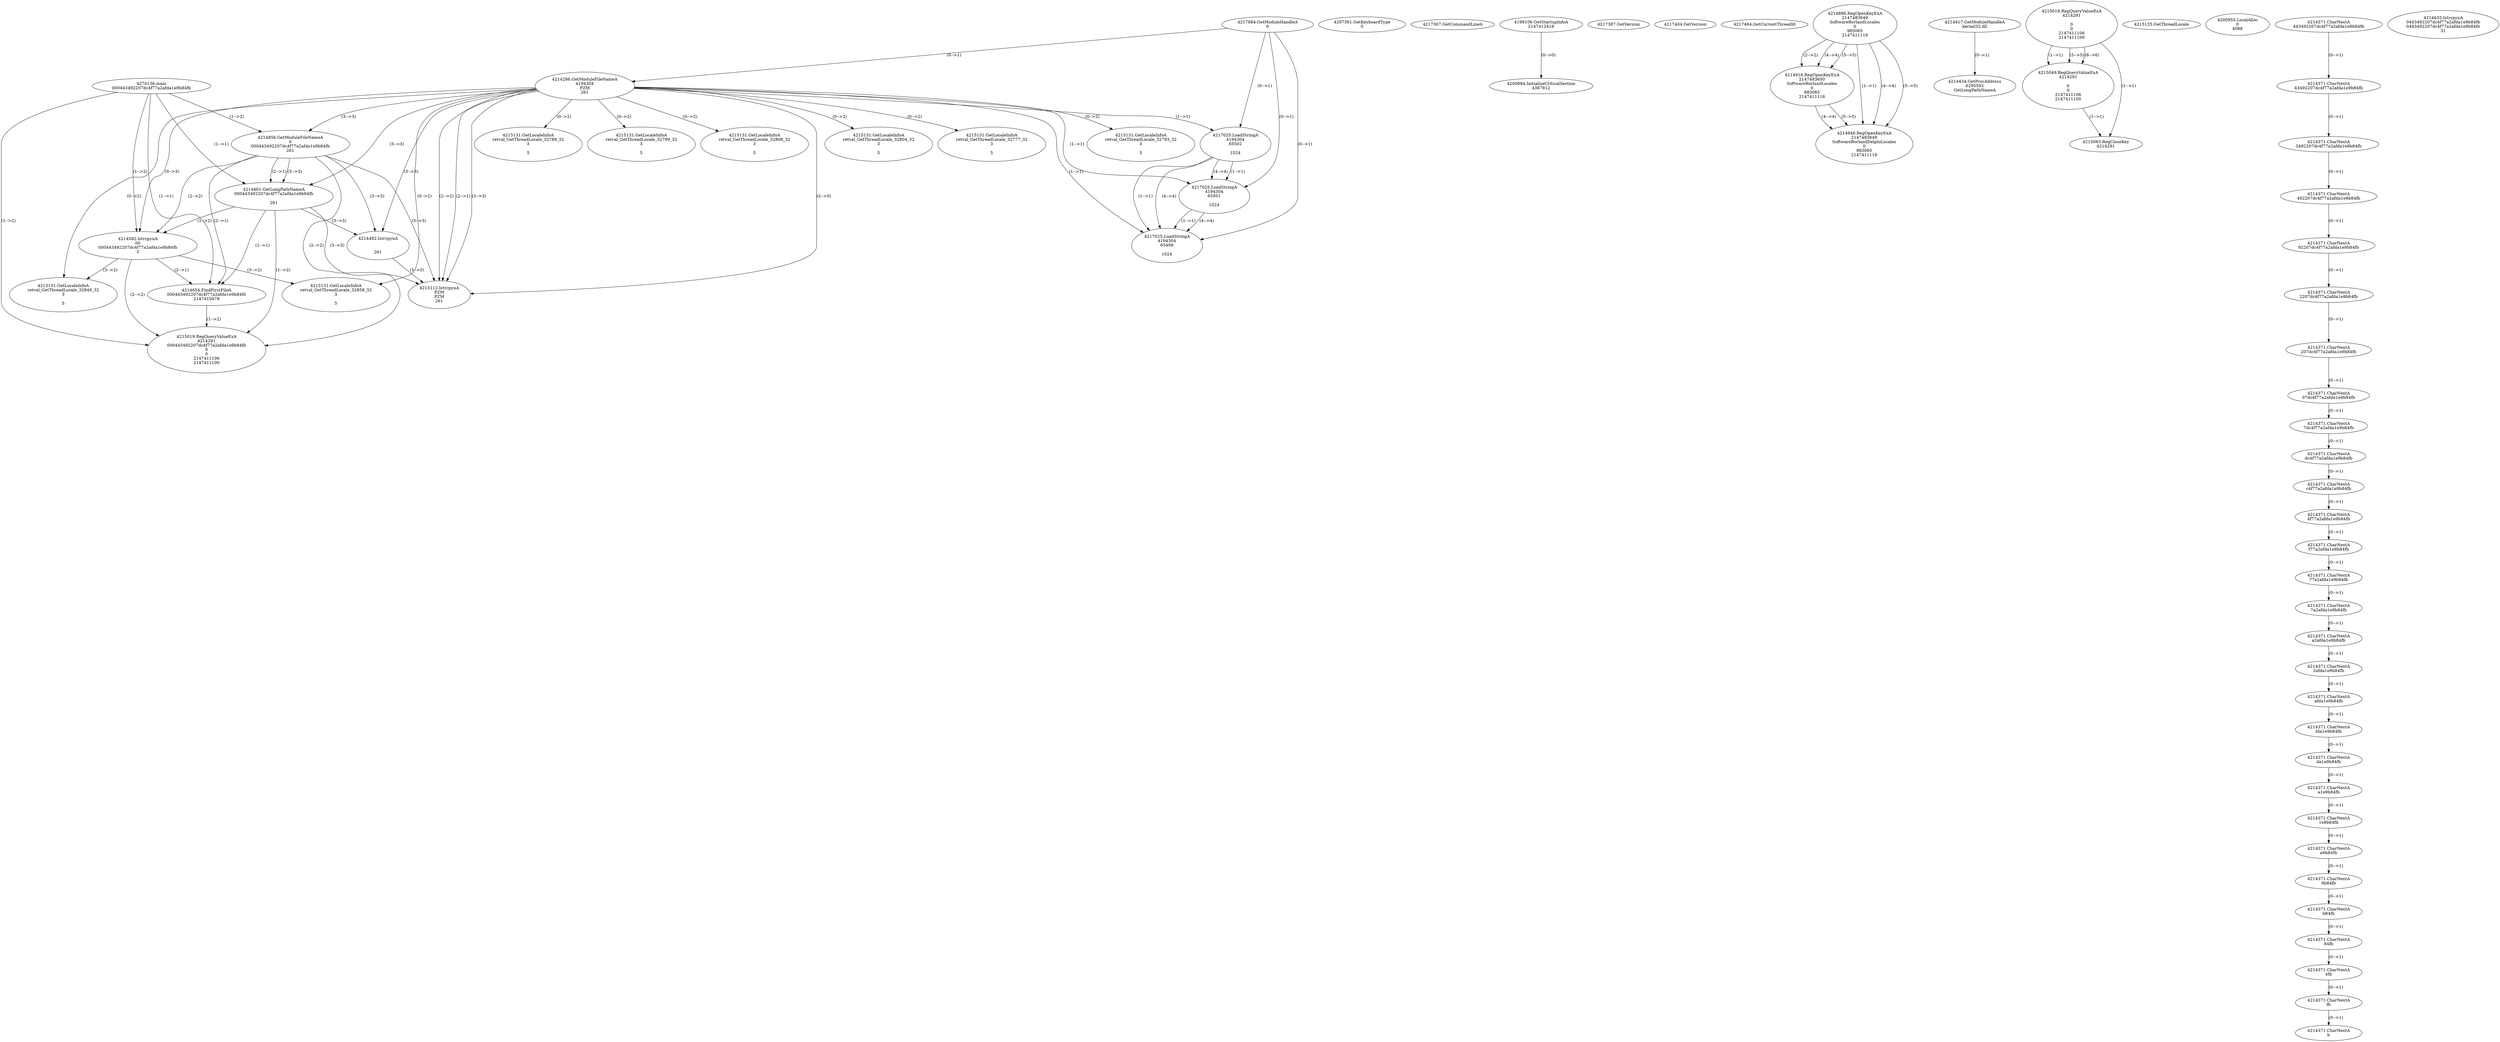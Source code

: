 // Global SCDG with merge call
digraph {
	0 [label="4270136.main
000443492207dc4f77a2afda1e9b84fb"]
	1 [label="4217684.GetModuleHandleA
0"]
	2 [label="4207361.GetKeyboardType
0"]
	3 [label="4217367.GetCommandLineA
"]
	4 [label="4199106.GetStartupInfoA
2147412416"]
	5 [label="4217387.GetVersion
"]
	6 [label="4217404.GetVersion
"]
	7 [label="4217464.GetCurrentThreadId
"]
	8 [label="4214286.GetModuleFileNameA
4194304
PZM
261"]
	1 -> 8 [label="(0-->1)"]
	9 [label="4214856.GetModuleFileNameA
0
000443492207dc4f77a2afda1e9b84fb
261"]
	0 -> 9 [label="(1-->2)"]
	8 -> 9 [label="(3-->3)"]
	10 [label="4214886.RegOpenKeyExA
2147483649
Software\Borland\Locales
0
983065
2147411116"]
	11 [label="4214417.GetModuleHandleA
kernel32.dll"]
	12 [label="4214434.GetProcAddress
6295592
GetLongPathNameA"]
	11 -> 12 [label="(0-->1)"]
	13 [label="4214461.GetLongPathNameA
000443492207dc4f77a2afda1e9b84fb

261"]
	0 -> 13 [label="(1-->1)"]
	9 -> 13 [label="(2-->1)"]
	8 -> 13 [label="(3-->3)"]
	9 -> 13 [label="(3-->3)"]
	14 [label="4214482.lstrcpynA


261"]
	8 -> 14 [label="(3-->3)"]
	9 -> 14 [label="(3-->3)"]
	13 -> 14 [label="(3-->3)"]
	15 [label="4215019.RegQueryValueExA
4214291

0
0
2147411106
2147411100"]
	16 [label="4215049.RegQueryValueExA
4214291

0
0
2147411106
2147411100"]
	15 -> 16 [label="(1-->1)"]
	15 -> 16 [label="(5-->5)"]
	15 -> 16 [label="(6-->6)"]
	17 [label="4215083.RegCloseKey
4214291"]
	15 -> 17 [label="(1-->1)"]
	16 -> 17 [label="(1-->1)"]
	18 [label="4215112.lstrcpynA
PZM
PZM
261"]
	8 -> 18 [label="(2-->1)"]
	8 -> 18 [label="(2-->2)"]
	8 -> 18 [label="(3-->3)"]
	9 -> 18 [label="(3-->3)"]
	13 -> 18 [label="(3-->3)"]
	14 -> 18 [label="(3-->3)"]
	8 -> 18 [label="(2-->0)"]
	19 [label="4215125.GetThreadLocale
"]
	20 [label="4215131.GetLocaleInfoA
retval_GetThreadLocale_32793_32
3

5"]
	8 -> 20 [label="(0-->2)"]
	21 [label="4217025.LoadStringA
4194304
65502

1024"]
	1 -> 21 [label="(0-->1)"]
	8 -> 21 [label="(1-->1)"]
	22 [label="4200894.InitializeCriticalSection
4367812"]
	4 -> 22 [label="(0-->0)"]
	23 [label="4200955.LocalAlloc
0
4088"]
	24 [label="4214916.RegOpenKeyExA
2147483650
Software\Borland\Locales
0
983065
2147411116"]
	10 -> 24 [label="(2-->2)"]
	10 -> 24 [label="(4-->4)"]
	10 -> 24 [label="(5-->5)"]
	25 [label="4214582.lstrcpynA
00
000443492207dc4f77a2afda1e9b84fb
3"]
	0 -> 25 [label="(1-->2)"]
	9 -> 25 [label="(2-->2)"]
	13 -> 25 [label="(1-->2)"]
	8 -> 25 [label="(0-->3)"]
	26 [label="4214371.CharNextA
443492207dc4f77a2afda1e9b84fb"]
	27 [label="4214371.CharNextA
43492207dc4f77a2afda1e9b84fb"]
	26 -> 27 [label="(0-->1)"]
	28 [label="4214371.CharNextA
3492207dc4f77a2afda1e9b84fb"]
	27 -> 28 [label="(0-->1)"]
	29 [label="4214371.CharNextA
492207dc4f77a2afda1e9b84fb"]
	28 -> 29 [label="(0-->1)"]
	30 [label="4214371.CharNextA
92207dc4f77a2afda1e9b84fb"]
	29 -> 30 [label="(0-->1)"]
	31 [label="4214371.CharNextA
2207dc4f77a2afda1e9b84fb"]
	30 -> 31 [label="(0-->1)"]
	32 [label="4214371.CharNextA
207dc4f77a2afda1e9b84fb"]
	31 -> 32 [label="(0-->1)"]
	33 [label="4214371.CharNextA
07dc4f77a2afda1e9b84fb"]
	32 -> 33 [label="(0-->1)"]
	34 [label="4214371.CharNextA
7dc4f77a2afda1e9b84fb"]
	33 -> 34 [label="(0-->1)"]
	35 [label="4214371.CharNextA
dc4f77a2afda1e9b84fb"]
	34 -> 35 [label="(0-->1)"]
	36 [label="4214371.CharNextA
c4f77a2afda1e9b84fb"]
	35 -> 36 [label="(0-->1)"]
	37 [label="4214371.CharNextA
4f77a2afda1e9b84fb"]
	36 -> 37 [label="(0-->1)"]
	38 [label="4214371.CharNextA
f77a2afda1e9b84fb"]
	37 -> 38 [label="(0-->1)"]
	39 [label="4214371.CharNextA
77a2afda1e9b84fb"]
	38 -> 39 [label="(0-->1)"]
	40 [label="4214371.CharNextA
7a2afda1e9b84fb"]
	39 -> 40 [label="(0-->1)"]
	41 [label="4214371.CharNextA
a2afda1e9b84fb"]
	40 -> 41 [label="(0-->1)"]
	42 [label="4214371.CharNextA
2afda1e9b84fb"]
	41 -> 42 [label="(0-->1)"]
	43 [label="4214371.CharNextA
afda1e9b84fb"]
	42 -> 43 [label="(0-->1)"]
	44 [label="4214371.CharNextA
fda1e9b84fb"]
	43 -> 44 [label="(0-->1)"]
	45 [label="4214371.CharNextA
da1e9b84fb"]
	44 -> 45 [label="(0-->1)"]
	46 [label="4214371.CharNextA
a1e9b84fb"]
	45 -> 46 [label="(0-->1)"]
	47 [label="4214371.CharNextA
1e9b84fb"]
	46 -> 47 [label="(0-->1)"]
	48 [label="4214371.CharNextA
e9b84fb"]
	47 -> 48 [label="(0-->1)"]
	49 [label="4214371.CharNextA
9b84fb"]
	48 -> 49 [label="(0-->1)"]
	50 [label="4214371.CharNextA
b84fb"]
	49 -> 50 [label="(0-->1)"]
	51 [label="4214371.CharNextA
84fb"]
	50 -> 51 [label="(0-->1)"]
	52 [label="4214371.CharNextA
4fb"]
	51 -> 52 [label="(0-->1)"]
	53 [label="4214371.CharNextA
fb"]
	52 -> 53 [label="(0-->1)"]
	54 [label="4214371.CharNextA
b"]
	53 -> 54 [label="(0-->1)"]
	55 [label="4214635.lstrcpynA
0443492207dc4f77a2afda1e9b84fb
0443492207dc4f77a2afda1e9b84fb
31"]
	56 [label="4214654.FindFirstFileA
000443492207dc4f77a2afda1e9b84fb
2147410478"]
	0 -> 56 [label="(1-->1)"]
	9 -> 56 [label="(2-->1)"]
	13 -> 56 [label="(1-->1)"]
	25 -> 56 [label="(2-->1)"]
	57 [label="4215019.RegQueryValueExA
4214291
000443492207dc4f77a2afda1e9b84fb
0
0
2147411106
2147411100"]
	0 -> 57 [label="(1-->2)"]
	9 -> 57 [label="(2-->2)"]
	13 -> 57 [label="(1-->2)"]
	25 -> 57 [label="(2-->2)"]
	56 -> 57 [label="(1-->2)"]
	58 [label="4215131.GetLocaleInfoA
retval_GetThreadLocale_32849_32
3

5"]
	8 -> 58 [label="(0-->2)"]
	25 -> 58 [label="(3-->2)"]
	59 [label="4215131.GetLocaleInfoA
retval_GetThreadLocale_32789_32
3

5"]
	8 -> 59 [label="(0-->2)"]
	60 [label="4217025.LoadStringA
4194304
65501

1024"]
	1 -> 60 [label="(0-->1)"]
	8 -> 60 [label="(1-->1)"]
	21 -> 60 [label="(1-->1)"]
	21 -> 60 [label="(4-->4)"]
	61 [label="4215131.GetLocaleInfoA
retval_GetThreadLocale_32858_32
3

5"]
	8 -> 61 [label="(0-->2)"]
	25 -> 61 [label="(3-->2)"]
	62 [label="4215131.GetLocaleInfoA
retval_GetThreadLocale_32799_32
3

5"]
	8 -> 62 [label="(0-->2)"]
	63 [label="4217025.LoadStringA
4194304
65499

1024"]
	1 -> 63 [label="(0-->1)"]
	8 -> 63 [label="(1-->1)"]
	21 -> 63 [label="(1-->1)"]
	60 -> 63 [label="(1-->1)"]
	21 -> 63 [label="(4-->4)"]
	60 -> 63 [label="(4-->4)"]
	64 [label="4215131.GetLocaleInfoA
retval_GetThreadLocale_32808_32
3

5"]
	8 -> 64 [label="(0-->2)"]
	65 [label="4215131.GetLocaleInfoA
retval_GetThreadLocale_32804_32
3

5"]
	8 -> 65 [label="(0-->2)"]
	66 [label="4214946.RegOpenKeyExA
2147483649
Software\Borland\Delphi\Locales
0
983065
2147411116"]
	10 -> 66 [label="(1-->1)"]
	10 -> 66 [label="(4-->4)"]
	24 -> 66 [label="(4-->4)"]
	10 -> 66 [label="(5-->5)"]
	24 -> 66 [label="(5-->5)"]
	67 [label="4215131.GetLocaleInfoA
retval_GetThreadLocale_32777_32
3

5"]
	8 -> 67 [label="(0-->2)"]
}
